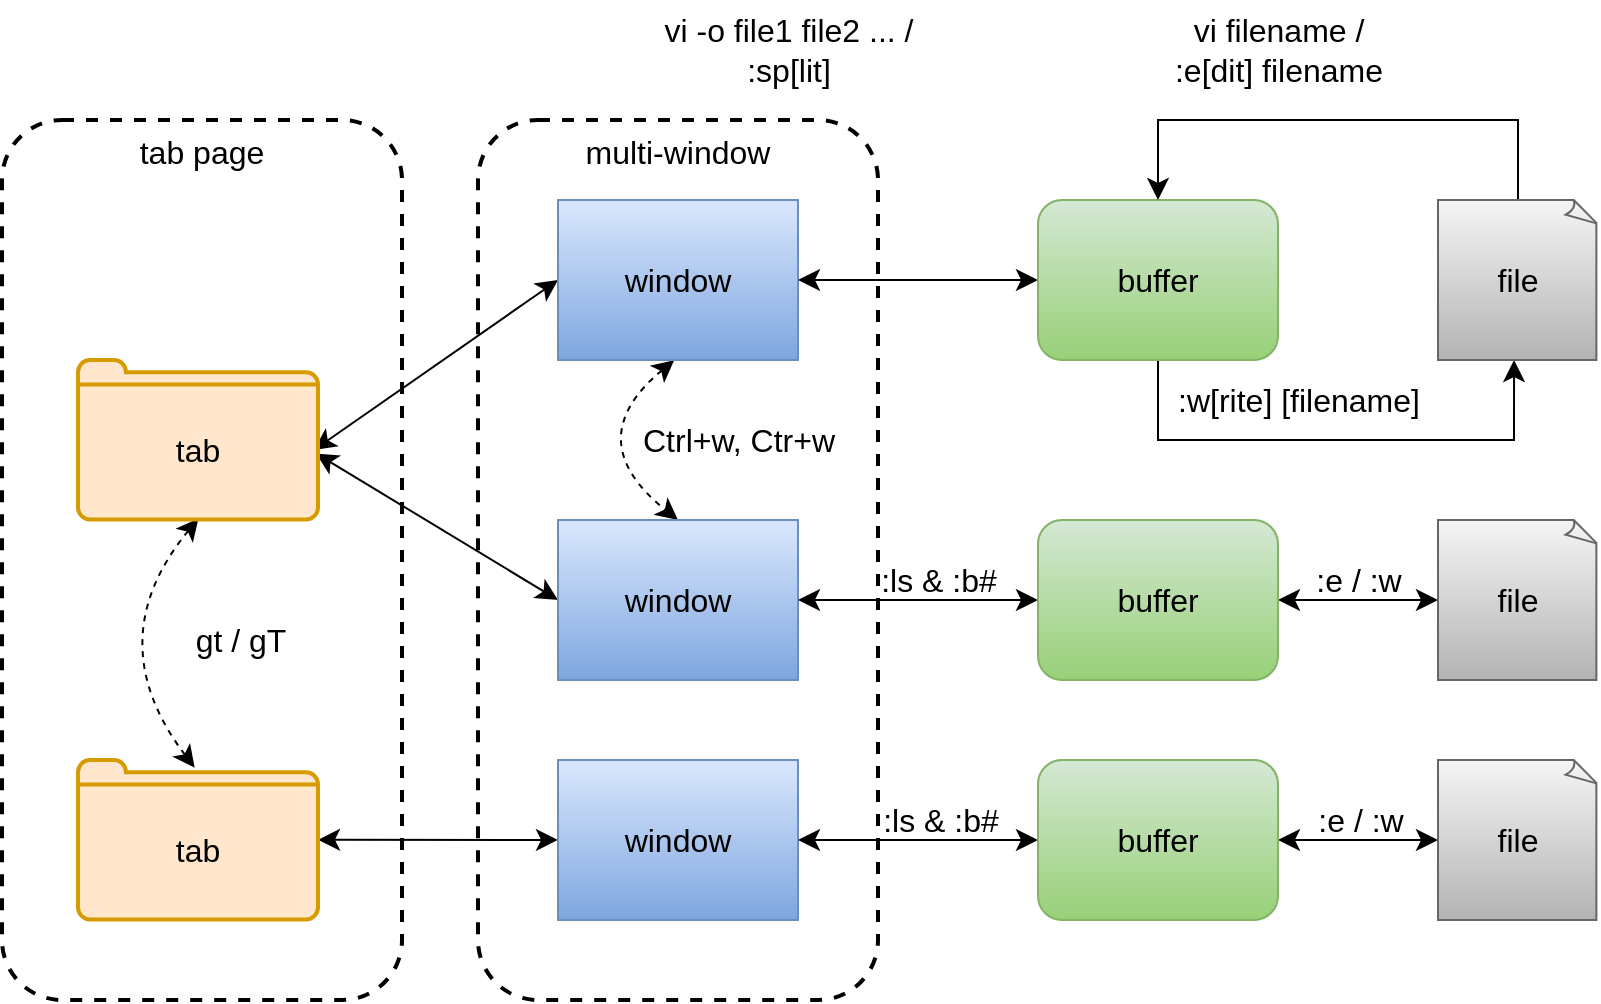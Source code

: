 <mxfile version="21.6.1" type="device">
  <diagram name="ページ1" id="OiTcaFsrZm3cXBXLSPFh">
    <mxGraphModel dx="954" dy="724" grid="1" gridSize="10" guides="1" tooltips="1" connect="1" arrows="1" fold="1" page="1" pageScale="1" pageWidth="827" pageHeight="1169" math="0" shadow="0">
      <root>
        <mxCell id="0" />
        <mxCell id="1" parent="0" />
        <mxCell id="Pvaw5jx9YupefvmbbURD-9" value="tab page" style="rounded=1;whiteSpace=wrap;html=1;fontSize=16;verticalAlign=top;fillColor=none;dashed=1;strokeWidth=2;" parent="1" vertex="1">
          <mxGeometry x="2" y="80" width="200" height="440" as="geometry" />
        </mxCell>
        <mxCell id="s1CerGlFcZ6cjE2CV6NU-30" value="multi-window" style="rounded=1;whiteSpace=wrap;html=1;fontSize=16;verticalAlign=top;fillColor=none;dashed=1;strokeWidth=2;" parent="1" vertex="1">
          <mxGeometry x="240" y="80" width="200" height="440" as="geometry" />
        </mxCell>
        <mxCell id="s1CerGlFcZ6cjE2CV6NU-42" style="edgeStyle=none;shape=connector;curved=1;rounded=0;orthogonalLoop=1;jettySize=auto;html=1;labelBackgroundColor=default;strokeColor=default;fontFamily=Helvetica;fontSize=12;fontColor=default;endArrow=classic;endFill=1;startSize=8;endSize=8;startArrow=classic;startFill=1;dashed=1;entryX=0.5;entryY=0;entryDx=0;entryDy=0;exitX=0.484;exitY=1.001;exitDx=0;exitDy=0;exitPerimeter=0;" parent="1" source="s1CerGlFcZ6cjE2CV6NU-5" target="s1CerGlFcZ6cjE2CV6NU-16" edge="1">
          <mxGeometry relative="1" as="geometry">
            <Array as="points">
              <mxPoint x="290" y="240" />
            </Array>
          </mxGeometry>
        </mxCell>
        <mxCell id="s1CerGlFcZ6cjE2CV6NU-43" value="Ctrl+w, Ctr+w" style="edgeLabel;html=1;align=center;verticalAlign=middle;resizable=0;points=[];fontSize=16;fontFamily=Helvetica;fontColor=default;labelBackgroundColor=none;" parent="s1CerGlFcZ6cjE2CV6NU-42" vertex="1" connectable="0">
          <mxGeometry x="0.025" y="2" relative="1" as="geometry">
            <mxPoint x="77" as="offset" />
          </mxGeometry>
        </mxCell>
        <mxCell id="Pvaw5jx9YupefvmbbURD-4" style="edgeStyle=none;curved=1;rounded=0;orthogonalLoop=1;jettySize=auto;html=1;entryX=0.983;entryY=0.564;entryDx=0;entryDy=0;entryPerimeter=0;fontSize=12;startSize=8;endSize=8;startArrow=classic;startFill=1;exitX=0;exitY=0.5;exitDx=0;exitDy=0;" parent="1" source="s1CerGlFcZ6cjE2CV6NU-5" target="Pvaw5jx9YupefvmbbURD-6" edge="1">
          <mxGeometry relative="1" as="geometry">
            <mxPoint x="160.96" y="204" as="targetPoint" />
          </mxGeometry>
        </mxCell>
        <mxCell id="s1CerGlFcZ6cjE2CV6NU-5" value="window" style="rounded=0;whiteSpace=wrap;html=1;fontSize=16;fillColor=#dae8fc;strokeColor=#6c8ebf;gradientColor=#7ea6e0;gradientDirection=south;" parent="1" vertex="1">
          <mxGeometry x="280" y="120" width="120" height="80" as="geometry" />
        </mxCell>
        <mxCell id="s1CerGlFcZ6cjE2CV6NU-9" style="edgeStyle=none;curved=1;rounded=0;orthogonalLoop=1;jettySize=auto;html=1;fontSize=12;startSize=8;endSize=8;startArrow=classic;startFill=1;" parent="1" source="s1CerGlFcZ6cjE2CV6NU-6" target="s1CerGlFcZ6cjE2CV6NU-5" edge="1">
          <mxGeometry relative="1" as="geometry" />
        </mxCell>
        <mxCell id="s1CerGlFcZ6cjE2CV6NU-11" style="edgeStyle=orthogonalEdgeStyle;rounded=0;orthogonalLoop=1;jettySize=auto;html=1;entryX=0.629;entryY=1;entryDx=0;entryDy=0;entryPerimeter=0;fontSize=12;startSize=8;endSize=8;exitX=0.5;exitY=1;exitDx=0;exitDy=0;" parent="1" source="s1CerGlFcZ6cjE2CV6NU-6" edge="1">
          <mxGeometry relative="1" as="geometry">
            <mxPoint x="494" y="200" as="sourcePoint" />
            <mxPoint x="758.03" y="200" as="targetPoint" />
            <Array as="points">
              <mxPoint x="580" y="240" />
              <mxPoint x="758" y="240" />
            </Array>
          </mxGeometry>
        </mxCell>
        <mxCell id="s1CerGlFcZ6cjE2CV6NU-14" value=":w[rite] [filename]" style="edgeLabel;html=1;align=center;verticalAlign=middle;resizable=0;points=[];fontSize=16;labelBackgroundColor=none;" parent="s1CerGlFcZ6cjE2CV6NU-11" vertex="1" connectable="0">
          <mxGeometry x="0.087" y="1" relative="1" as="geometry">
            <mxPoint x="-30" y="-19" as="offset" />
          </mxGeometry>
        </mxCell>
        <mxCell id="s1CerGlFcZ6cjE2CV6NU-6" value="buffer" style="rounded=1;whiteSpace=wrap;html=1;fontSize=16;fillColor=#d5e8d4;gradientColor=#97d077;strokeColor=#82b366;" parent="1" vertex="1">
          <mxGeometry x="520" y="120" width="120" height="80" as="geometry" />
        </mxCell>
        <mxCell id="s1CerGlFcZ6cjE2CV6NU-8" style="edgeStyle=orthogonalEdgeStyle;rounded=0;orthogonalLoop=1;jettySize=auto;html=1;fontSize=12;startSize=8;endSize=8;entryX=0.5;entryY=0;entryDx=0;entryDy=0;" parent="1" source="s1CerGlFcZ6cjE2CV6NU-7" target="s1CerGlFcZ6cjE2CV6NU-6" edge="1">
          <mxGeometry relative="1" as="geometry">
            <Array as="points">
              <mxPoint x="760" y="80" />
              <mxPoint x="580" y="80" />
            </Array>
          </mxGeometry>
        </mxCell>
        <mxCell id="s1CerGlFcZ6cjE2CV6NU-13" value="vi filename /&lt;br&gt;:e[dit] filename" style="edgeLabel;html=1;align=center;verticalAlign=middle;resizable=0;points=[];fontSize=16;labelBackgroundColor=none;" parent="s1CerGlFcZ6cjE2CV6NU-8" vertex="1" connectable="0">
          <mxGeometry x="-0.019" relative="1" as="geometry">
            <mxPoint x="-33" y="-35" as="offset" />
          </mxGeometry>
        </mxCell>
        <mxCell id="s1CerGlFcZ6cjE2CV6NU-7" value="file" style="whiteSpace=wrap;html=1;shape=mxgraph.basic.document;fontSize=16;fillColor=#f5f5f5;gradientColor=#b3b3b3;strokeColor=#666666;" parent="1" vertex="1">
          <mxGeometry x="720" y="120" width="80" height="80" as="geometry" />
        </mxCell>
        <mxCell id="Pvaw5jx9YupefvmbbURD-5" style="edgeStyle=none;curved=1;rounded=0;orthogonalLoop=1;jettySize=auto;html=1;entryX=0.992;entryY=0.586;entryDx=0;entryDy=0;entryPerimeter=0;fontSize=12;startSize=8;endSize=8;startArrow=classic;startFill=1;exitX=0;exitY=0.5;exitDx=0;exitDy=0;" parent="1" source="s1CerGlFcZ6cjE2CV6NU-16" target="Pvaw5jx9YupefvmbbURD-6" edge="1">
          <mxGeometry relative="1" as="geometry">
            <mxPoint x="162.04" y="207.04" as="targetPoint" />
          </mxGeometry>
        </mxCell>
        <mxCell id="s1CerGlFcZ6cjE2CV6NU-16" value="window" style="rounded=0;whiteSpace=wrap;html=1;fontSize=16;fillColor=#dae8fc;strokeColor=#6c8ebf;gradientColor=#7ea6e0;gradientDirection=south;" parent="1" vertex="1">
          <mxGeometry x="280" y="280" width="120" height="80" as="geometry" />
        </mxCell>
        <mxCell id="s1CerGlFcZ6cjE2CV6NU-17" style="edgeStyle=none;curved=1;rounded=0;orthogonalLoop=1;jettySize=auto;html=1;fontSize=12;startSize=8;endSize=8;startArrow=classic;startFill=1;" parent="1" source="s1CerGlFcZ6cjE2CV6NU-20" target="s1CerGlFcZ6cjE2CV6NU-16" edge="1">
          <mxGeometry relative="1" as="geometry" />
        </mxCell>
        <mxCell id="s1CerGlFcZ6cjE2CV6NU-38" value=":ls &amp;amp; :b#" style="edgeLabel;html=1;align=center;verticalAlign=middle;resizable=0;points=[];fontSize=16;fontFamily=Helvetica;fontColor=default;labelBackgroundColor=none;" parent="s1CerGlFcZ6cjE2CV6NU-17" vertex="1" connectable="0">
          <mxGeometry x="-0.013" y="-1" relative="1" as="geometry">
            <mxPoint x="9" y="-9" as="offset" />
          </mxGeometry>
        </mxCell>
        <mxCell id="s1CerGlFcZ6cjE2CV6NU-24" style="edgeStyle=none;curved=1;rounded=0;orthogonalLoop=1;jettySize=auto;html=1;fontSize=12;startSize=8;endSize=8;startArrow=classic;startFill=1;" parent="1" source="s1CerGlFcZ6cjE2CV6NU-20" target="s1CerGlFcZ6cjE2CV6NU-23" edge="1">
          <mxGeometry relative="1" as="geometry" />
        </mxCell>
        <mxCell id="s1CerGlFcZ6cjE2CV6NU-40" value=":e / :w" style="edgeLabel;html=1;align=center;verticalAlign=middle;resizable=0;points=[];fontSize=16;fontFamily=Helvetica;fontColor=default;labelBackgroundColor=none;" parent="s1CerGlFcZ6cjE2CV6NU-24" vertex="1" connectable="0">
          <mxGeometry x="0.2" y="3" relative="1" as="geometry">
            <mxPoint x="-8" y="-7" as="offset" />
          </mxGeometry>
        </mxCell>
        <mxCell id="s1CerGlFcZ6cjE2CV6NU-20" value="buffer" style="rounded=1;whiteSpace=wrap;html=1;fontSize=16;fillColor=#d5e8d4;gradientColor=#97d077;strokeColor=#82b366;" parent="1" vertex="1">
          <mxGeometry x="520" y="280" width="120" height="80" as="geometry" />
        </mxCell>
        <mxCell id="s1CerGlFcZ6cjE2CV6NU-23" value="file" style="whiteSpace=wrap;html=1;shape=mxgraph.basic.document;fontSize=16;fillColor=#f5f5f5;gradientColor=#b3b3b3;strokeColor=#666666;" parent="1" vertex="1">
          <mxGeometry x="720" y="280" width="80" height="80" as="geometry" />
        </mxCell>
        <mxCell id="Pvaw5jx9YupefvmbbURD-8" style="edgeStyle=none;curved=1;rounded=0;orthogonalLoop=1;jettySize=auto;html=1;fontSize=12;startSize=8;endSize=8;startArrow=classic;startFill=1;" parent="1" source="s1CerGlFcZ6cjE2CV6NU-25" target="Pvaw5jx9YupefvmbbURD-7" edge="1">
          <mxGeometry relative="1" as="geometry" />
        </mxCell>
        <mxCell id="s1CerGlFcZ6cjE2CV6NU-25" value="window" style="rounded=0;whiteSpace=wrap;html=1;fontSize=16;fillColor=#dae8fc;strokeColor=#6c8ebf;gradientColor=#7ea6e0;gradientDirection=south;" parent="1" vertex="1">
          <mxGeometry x="280" y="400" width="120" height="80" as="geometry" />
        </mxCell>
        <mxCell id="s1CerGlFcZ6cjE2CV6NU-26" style="edgeStyle=none;curved=1;rounded=0;orthogonalLoop=1;jettySize=auto;html=1;fontSize=12;startSize=8;endSize=8;startArrow=classic;startFill=1;" parent="1" source="s1CerGlFcZ6cjE2CV6NU-28" target="s1CerGlFcZ6cjE2CV6NU-25" edge="1">
          <mxGeometry relative="1" as="geometry" />
        </mxCell>
        <mxCell id="s1CerGlFcZ6cjE2CV6NU-39" value=":ls &amp;amp; :b#" style="edgeLabel;html=1;align=center;verticalAlign=middle;resizable=0;points=[];fontSize=16;fontFamily=Helvetica;fontColor=default;labelBackgroundColor=none;" parent="s1CerGlFcZ6cjE2CV6NU-26" vertex="1" connectable="0">
          <mxGeometry x="-0.025" y="3" relative="1" as="geometry">
            <mxPoint x="9" y="-13" as="offset" />
          </mxGeometry>
        </mxCell>
        <mxCell id="s1CerGlFcZ6cjE2CV6NU-27" style="edgeStyle=none;curved=1;rounded=0;orthogonalLoop=1;jettySize=auto;html=1;fontSize=12;startSize=8;endSize=8;startArrow=classic;startFill=1;" parent="1" source="s1CerGlFcZ6cjE2CV6NU-28" target="s1CerGlFcZ6cjE2CV6NU-29" edge="1">
          <mxGeometry relative="1" as="geometry" />
        </mxCell>
        <mxCell id="s1CerGlFcZ6cjE2CV6NU-41" value=":e / :w" style="edgeLabel;html=1;align=center;verticalAlign=middle;resizable=0;points=[];fontSize=16;fontFamily=Helvetica;fontColor=default;labelBackgroundColor=none;" parent="s1CerGlFcZ6cjE2CV6NU-27" vertex="1" connectable="0">
          <mxGeometry x="0.025" relative="1" as="geometry">
            <mxPoint y="-10" as="offset" />
          </mxGeometry>
        </mxCell>
        <mxCell id="s1CerGlFcZ6cjE2CV6NU-28" value="buffer" style="rounded=1;whiteSpace=wrap;html=1;fontSize=16;fillColor=#d5e8d4;gradientColor=#97d077;strokeColor=#82b366;" parent="1" vertex="1">
          <mxGeometry x="520" y="400" width="120" height="80" as="geometry" />
        </mxCell>
        <mxCell id="s1CerGlFcZ6cjE2CV6NU-29" value="file" style="whiteSpace=wrap;html=1;shape=mxgraph.basic.document;fontSize=16;fillColor=#f5f5f5;gradientColor=#b3b3b3;strokeColor=#666666;" parent="1" vertex="1">
          <mxGeometry x="720" y="400" width="80" height="80" as="geometry" />
        </mxCell>
        <mxCell id="s1CerGlFcZ6cjE2CV6NU-31" value="vi -o file1 file2 ... /&lt;br&gt;:sp[lit]" style="text;html=1;align=center;verticalAlign=middle;resizable=0;points=[];autosize=1;strokeColor=none;fillColor=none;fontSize=16;" parent="1" vertex="1">
          <mxGeometry x="320" y="20" width="150" height="50" as="geometry" />
        </mxCell>
        <mxCell id="6-yHBzaBfRjovP_xRl7V-1" style="edgeStyle=none;curved=1;rounded=0;orthogonalLoop=1;jettySize=auto;html=1;fontSize=12;startSize=8;endSize=8;dashed=1;endFill=1;startArrow=classic;startFill=1;exitX=0.502;exitY=0.994;exitDx=0;exitDy=0;exitPerimeter=0;entryX=0.486;entryY=0.048;entryDx=0;entryDy=0;entryPerimeter=0;" parent="1" source="Pvaw5jx9YupefvmbbURD-6" target="Pvaw5jx9YupefvmbbURD-7" edge="1">
          <mxGeometry relative="1" as="geometry">
            <Array as="points">
              <mxPoint x="50" y="340" />
            </Array>
          </mxGeometry>
        </mxCell>
        <mxCell id="6-yHBzaBfRjovP_xRl7V-2" value="gt / gT" style="edgeLabel;html=1;align=center;verticalAlign=middle;resizable=0;points=[];fontSize=16;labelBackgroundColor=none;" parent="6-yHBzaBfRjovP_xRl7V-1" vertex="1" connectable="0">
          <mxGeometry x="-0.212" y="6" relative="1" as="geometry">
            <mxPoint x="56" y="8" as="offset" />
          </mxGeometry>
        </mxCell>
        <mxCell id="Pvaw5jx9YupefvmbbURD-6" value="" style="html=1;verticalLabelPosition=bottom;align=center;labelBackgroundColor=#ffffff;verticalAlign=top;strokeWidth=2;strokeColor=#d79b00;shadow=0;dashed=0;shape=mxgraph.ios7.icons.folder;fontSize=16;fillColor=#ffe6cc;" parent="1" vertex="1">
          <mxGeometry x="40" y="200" width="120" height="79.75" as="geometry" />
        </mxCell>
        <mxCell id="Pvaw5jx9YupefvmbbURD-7" value="" style="html=1;verticalLabelPosition=bottom;align=center;labelBackgroundColor=#ffffff;verticalAlign=top;strokeWidth=2;strokeColor=#d79b00;shadow=0;dashed=0;shape=mxgraph.ios7.icons.folder;fontSize=16;fillColor=#ffe6cc;" parent="1" vertex="1">
          <mxGeometry x="40" y="400" width="120" height="79.75" as="geometry" />
        </mxCell>
        <mxCell id="Pvaw5jx9YupefvmbbURD-10" value="tab" style="text;strokeColor=none;align=center;fillColor=none;html=1;verticalAlign=middle;whiteSpace=wrap;rounded=0;fontSize=16;" parent="1" vertex="1">
          <mxGeometry x="70" y="230" width="60" height="30" as="geometry" />
        </mxCell>
        <mxCell id="Pvaw5jx9YupefvmbbURD-11" value="tab" style="text;strokeColor=none;align=center;fillColor=none;html=1;verticalAlign=middle;whiteSpace=wrap;rounded=0;fontSize=16;" parent="1" vertex="1">
          <mxGeometry x="70" y="430" width="60" height="30" as="geometry" />
        </mxCell>
      </root>
    </mxGraphModel>
  </diagram>
</mxfile>
